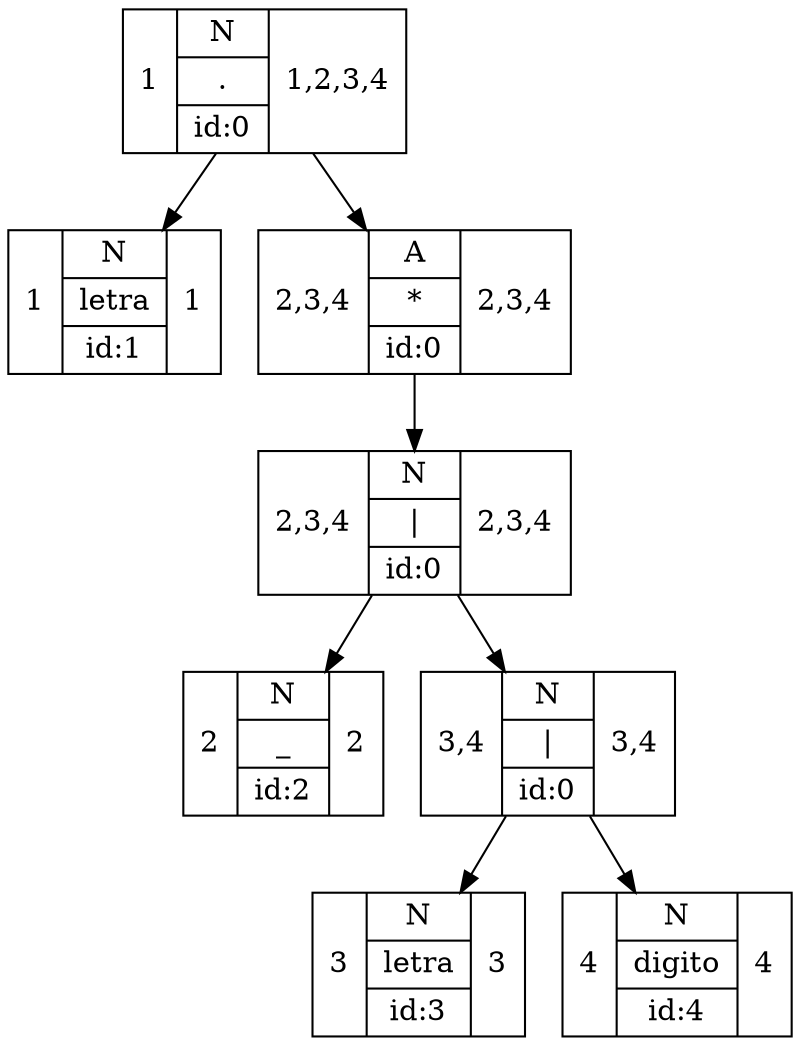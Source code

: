 digraph G{
rankdir=UD
node[shape=box]
concentrate=true
nodo7[shape=record label="1 |{ N | .| id:0} | 1,2,3,4"]
nodo0[shape=record label="1 |{ N | letra| id:1} | 1"]
nodo7->nodo0;
nodo6[shape=record label="2,3,4 |{ A | *| id:0} | 2,3,4"]
nodo5[shape=record label="2,3,4 |{ N | \|| id:0} | 2,3,4"]
nodo1[shape=record label="2 |{ N | _| id:2} | 2"]
nodo5->nodo1;
nodo4[shape=record label="3,4 |{ N | \|| id:0} | 3,4"]
nodo2[shape=record label="3 |{ N | letra| id:3} | 3"]
nodo4->nodo2;
nodo3[shape=record label="4 |{ N | digito| id:4} | 4"]
nodo4->nodo3;
nodo5->nodo4;
nodo6->nodo5;
nodo7->nodo6;

}
